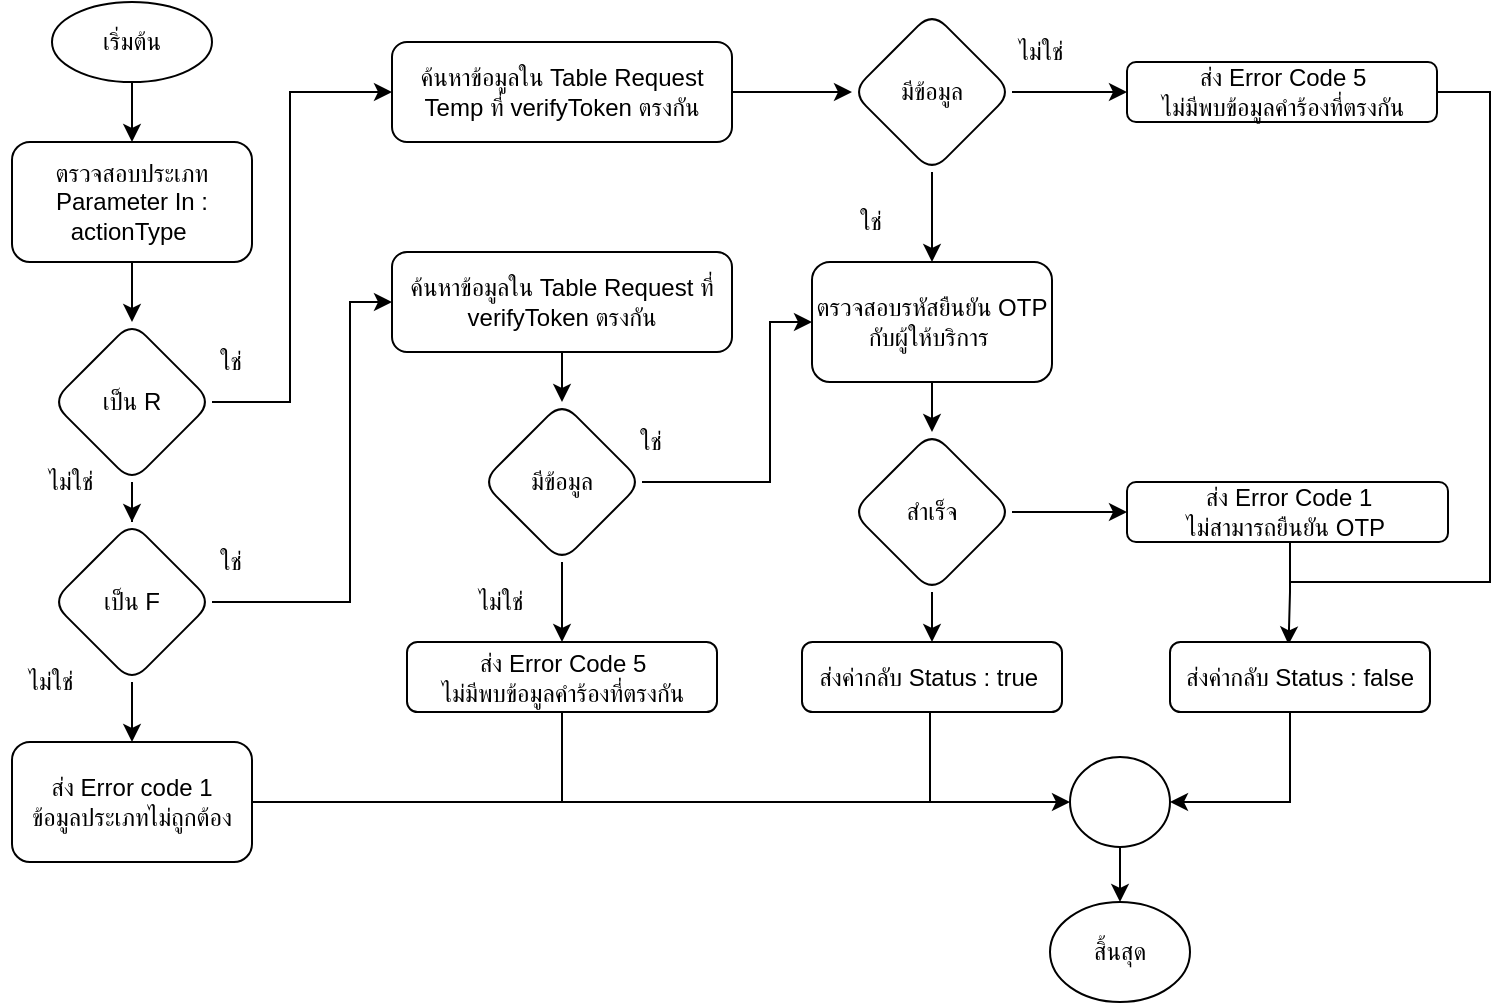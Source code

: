 <mxfile version="20.2.7" type="github">
  <diagram id="5tT6JGEHEpbYU6vvurMg" name="หน้า-1">
    <mxGraphModel dx="286" dy="655" grid="1" gridSize="10" guides="1" tooltips="1" connect="1" arrows="1" fold="1" page="1" pageScale="1" pageWidth="827" pageHeight="1169" math="0" shadow="0">
      <root>
        <mxCell id="0" />
        <mxCell id="1" parent="0" />
        <mxCell id="_IzJQ9_v8akHQBwBYt0i-96" value="" style="edgeStyle=orthogonalEdgeStyle;rounded=0;orthogonalLoop=1;jettySize=auto;html=1;" edge="1" parent="1" source="_IzJQ9_v8akHQBwBYt0i-1" target="_IzJQ9_v8akHQBwBYt0i-31">
          <mxGeometry relative="1" as="geometry" />
        </mxCell>
        <mxCell id="_IzJQ9_v8akHQBwBYt0i-1" value="เริ่มต้น" style="ellipse;whiteSpace=wrap;html=1;" vertex="1" parent="1">
          <mxGeometry x="901" y="30" width="80" height="40" as="geometry" />
        </mxCell>
        <mxCell id="_IzJQ9_v8akHQBwBYt0i-31" value="ตรวจสอบประเภท&lt;br&gt;Parameter In : actionType&amp;nbsp;" style="rounded=1;whiteSpace=wrap;html=1;" vertex="1" parent="1">
          <mxGeometry x="881" y="100" width="120" height="60" as="geometry" />
        </mxCell>
        <mxCell id="_IzJQ9_v8akHQBwBYt0i-98" value="" style="edgeStyle=orthogonalEdgeStyle;rounded=0;orthogonalLoop=1;jettySize=auto;html=1;" edge="1" parent="1" source="_IzJQ9_v8akHQBwBYt0i-34" target="_IzJQ9_v8akHQBwBYt0i-97">
          <mxGeometry relative="1" as="geometry" />
        </mxCell>
        <mxCell id="_IzJQ9_v8akHQBwBYt0i-34" value="เป็น R" style="rhombus;whiteSpace=wrap;html=1;rounded=1;" vertex="1" parent="1">
          <mxGeometry x="901" y="190" width="80" height="80" as="geometry" />
        </mxCell>
        <mxCell id="_IzJQ9_v8akHQBwBYt0i-30" value="" style="edgeStyle=orthogonalEdgeStyle;rounded=0;orthogonalLoop=1;jettySize=auto;html=1;exitX=0.5;exitY=1;exitDx=0;exitDy=0;" edge="1" parent="1" source="_IzJQ9_v8akHQBwBYt0i-31" target="_IzJQ9_v8akHQBwBYt0i-34">
          <mxGeometry relative="1" as="geometry" />
        </mxCell>
        <mxCell id="_IzJQ9_v8akHQBwBYt0i-121" value="" style="edgeStyle=orthogonalEdgeStyle;rounded=0;orthogonalLoop=1;jettySize=auto;html=1;endArrow=classic;endFill=1;" edge="1" parent="1" source="_IzJQ9_v8akHQBwBYt0i-51" target="_IzJQ9_v8akHQBwBYt0i-68">
          <mxGeometry relative="1" as="geometry" />
        </mxCell>
        <mxCell id="_IzJQ9_v8akHQBwBYt0i-51" value="" style="ellipse;whiteSpace=wrap;html=1;" vertex="1" parent="1">
          <mxGeometry x="1410" y="407.5" width="50" height="45" as="geometry" />
        </mxCell>
        <mxCell id="_IzJQ9_v8akHQBwBYt0i-68" value="สิ้นสุด" style="ellipse;whiteSpace=wrap;html=1;" vertex="1" parent="1">
          <mxGeometry x="1400" y="480" width="70" height="50" as="geometry" />
        </mxCell>
        <mxCell id="_IzJQ9_v8akHQBwBYt0i-87" style="edgeStyle=orthogonalEdgeStyle;rounded=0;orthogonalLoop=1;jettySize=auto;html=1;entryX=0;entryY=0.5;entryDx=0;entryDy=0;endArrow=classic;endFill=1;" edge="1" parent="1" source="_IzJQ9_v8akHQBwBYt0i-88" target="_IzJQ9_v8akHQBwBYt0i-51">
          <mxGeometry relative="1" as="geometry">
            <Array as="points">
              <mxPoint x="1340" y="430" />
            </Array>
          </mxGeometry>
        </mxCell>
        <mxCell id="_IzJQ9_v8akHQBwBYt0i-88" value="ส่งค่ากลับ Status : true&amp;nbsp;" style="rounded=1;whiteSpace=wrap;html=1;" vertex="1" parent="1">
          <mxGeometry x="1276" y="350" width="130" height="35" as="geometry" />
        </mxCell>
        <mxCell id="_IzJQ9_v8akHQBwBYt0i-33" style="edgeStyle=orthogonalEdgeStyle;rounded=0;orthogonalLoop=1;jettySize=auto;html=1;entryX=0;entryY=0.5;entryDx=0;entryDy=0;" edge="1" parent="1" source="_IzJQ9_v8akHQBwBYt0i-34" target="_IzJQ9_v8akHQBwBYt0i-72">
          <mxGeometry relative="1" as="geometry">
            <Array as="points">
              <mxPoint x="1020" y="230" />
              <mxPoint x="1020" y="75" />
            </Array>
          </mxGeometry>
        </mxCell>
        <mxCell id="_IzJQ9_v8akHQBwBYt0i-105" value="" style="edgeStyle=orthogonalEdgeStyle;rounded=0;orthogonalLoop=1;jettySize=auto;html=1;entryX=0;entryY=0.5;entryDx=0;entryDy=0;" edge="1" parent="1" source="_IzJQ9_v8akHQBwBYt0i-97" target="_IzJQ9_v8akHQBwBYt0i-110">
          <mxGeometry relative="1" as="geometry">
            <mxPoint x="1010" y="330.059" as="targetPoint" />
            <Array as="points">
              <mxPoint x="1050" y="330" />
              <mxPoint x="1050" y="180" />
            </Array>
          </mxGeometry>
        </mxCell>
        <mxCell id="_IzJQ9_v8akHQBwBYt0i-107" value="" style="edgeStyle=orthogonalEdgeStyle;rounded=0;orthogonalLoop=1;jettySize=auto;html=1;" edge="1" parent="1" source="_IzJQ9_v8akHQBwBYt0i-97" target="_IzJQ9_v8akHQBwBYt0i-106">
          <mxGeometry relative="1" as="geometry" />
        </mxCell>
        <mxCell id="_IzJQ9_v8akHQBwBYt0i-97" value="เป็น F" style="rhombus;whiteSpace=wrap;html=1;rounded=1;" vertex="1" parent="1">
          <mxGeometry x="901" y="290" width="80" height="80" as="geometry" />
        </mxCell>
        <mxCell id="_IzJQ9_v8akHQBwBYt0i-99" value="ใช่" style="text;html=1;align=center;verticalAlign=middle;resizable=0;points=[];autosize=1;strokeColor=none;fillColor=none;" vertex="1" parent="1">
          <mxGeometry x="970" y="195" width="40" height="30" as="geometry" />
        </mxCell>
        <mxCell id="_IzJQ9_v8akHQBwBYt0i-100" value="ไม่ใช่" style="text;html=1;align=center;verticalAlign=middle;resizable=0;points=[];autosize=1;strokeColor=none;fillColor=none;" vertex="1" parent="1">
          <mxGeometry x="885" y="255" width="50" height="30" as="geometry" />
        </mxCell>
        <mxCell id="_IzJQ9_v8akHQBwBYt0i-122" style="edgeStyle=orthogonalEdgeStyle;rounded=0;orthogonalLoop=1;jettySize=auto;html=1;endArrow=none;endFill=0;" edge="1" parent="1" source="_IzJQ9_v8akHQBwBYt0i-106">
          <mxGeometry relative="1" as="geometry">
            <mxPoint x="1340.0" y="430" as="targetPoint" />
          </mxGeometry>
        </mxCell>
        <mxCell id="_IzJQ9_v8akHQBwBYt0i-106" value="ส่ง Error code 1&lt;br&gt;ข้อมูลประเภทไม่ถูกต้อง" style="whiteSpace=wrap;html=1;rounded=1;" vertex="1" parent="1">
          <mxGeometry x="881" y="400" width="120" height="60" as="geometry" />
        </mxCell>
        <mxCell id="_IzJQ9_v8akHQBwBYt0i-108" value="ใช่" style="text;html=1;align=center;verticalAlign=middle;resizable=0;points=[];autosize=1;strokeColor=none;fillColor=none;" vertex="1" parent="1">
          <mxGeometry x="970" y="295" width="40" height="30" as="geometry" />
        </mxCell>
        <mxCell id="_IzJQ9_v8akHQBwBYt0i-109" value="ไม่ใช่" style="text;html=1;align=center;verticalAlign=middle;resizable=0;points=[];autosize=1;strokeColor=none;fillColor=none;" vertex="1" parent="1">
          <mxGeometry x="875" y="355" width="50" height="30" as="geometry" />
        </mxCell>
        <mxCell id="_IzJQ9_v8akHQBwBYt0i-72" value="ค้นหาข้อมูลใน Table Request Temp ที่ verifyToken ตรงกัน" style="rounded=1;whiteSpace=wrap;html=1;" vertex="1" parent="1">
          <mxGeometry x="1071" y="50" width="170" height="50" as="geometry" />
        </mxCell>
        <mxCell id="_IzJQ9_v8akHQBwBYt0i-73" value="มีข้อมูล" style="rhombus;whiteSpace=wrap;html=1;rounded=1;" vertex="1" parent="1">
          <mxGeometry x="1301" y="35" width="80" height="80" as="geometry" />
        </mxCell>
        <mxCell id="_IzJQ9_v8akHQBwBYt0i-74" value="" style="edgeStyle=orthogonalEdgeStyle;rounded=0;orthogonalLoop=1;jettySize=auto;html=1;" edge="1" parent="1" source="_IzJQ9_v8akHQBwBYt0i-72" target="_IzJQ9_v8akHQBwBYt0i-73">
          <mxGeometry relative="1" as="geometry" />
        </mxCell>
        <mxCell id="_IzJQ9_v8akHQBwBYt0i-76" value="ตรวจสอบรหัสยืนยัน OTP กับผู้ให้บริการ&amp;nbsp;" style="whiteSpace=wrap;html=1;rounded=1;" vertex="1" parent="1">
          <mxGeometry x="1281" y="160" width="120" height="60" as="geometry" />
        </mxCell>
        <mxCell id="_IzJQ9_v8akHQBwBYt0i-77" value="" style="edgeStyle=orthogonalEdgeStyle;rounded=0;orthogonalLoop=1;jettySize=auto;html=1;" edge="1" parent="1" source="_IzJQ9_v8akHQBwBYt0i-73" target="_IzJQ9_v8akHQBwBYt0i-76">
          <mxGeometry relative="1" as="geometry">
            <Array as="points">
              <mxPoint x="1341" y="130" />
              <mxPoint x="1341" y="130" />
            </Array>
          </mxGeometry>
        </mxCell>
        <mxCell id="_IzJQ9_v8akHQBwBYt0i-117" value="" style="edgeStyle=orthogonalEdgeStyle;rounded=0;orthogonalLoop=1;jettySize=auto;html=1;endArrow=classic;endFill=1;" edge="1" parent="1" source="_IzJQ9_v8akHQBwBYt0i-78" target="_IzJQ9_v8akHQBwBYt0i-88">
          <mxGeometry relative="1" as="geometry" />
        </mxCell>
        <mxCell id="_IzJQ9_v8akHQBwBYt0i-78" value="สำเร็จ" style="rhombus;whiteSpace=wrap;html=1;rounded=1;" vertex="1" parent="1">
          <mxGeometry x="1301" y="245" width="80" height="80" as="geometry" />
        </mxCell>
        <mxCell id="_IzJQ9_v8akHQBwBYt0i-79" value="" style="edgeStyle=orthogonalEdgeStyle;rounded=0;orthogonalLoop=1;jettySize=auto;html=1;entryX=0.5;entryY=0;entryDx=0;entryDy=0;" edge="1" parent="1" source="_IzJQ9_v8akHQBwBYt0i-76" target="_IzJQ9_v8akHQBwBYt0i-78">
          <mxGeometry relative="1" as="geometry">
            <Array as="points">
              <mxPoint x="1391" y="200" />
              <mxPoint x="1391" y="200" />
            </Array>
          </mxGeometry>
        </mxCell>
        <mxCell id="_IzJQ9_v8akHQBwBYt0i-119" style="edgeStyle=orthogonalEdgeStyle;rounded=0;orthogonalLoop=1;jettySize=auto;html=1;entryX=0.456;entryY=0.035;entryDx=0;entryDy=0;entryPerimeter=0;endArrow=classic;endFill=1;" edge="1" parent="1" source="_IzJQ9_v8akHQBwBYt0i-81" target="_IzJQ9_v8akHQBwBYt0i-90">
          <mxGeometry relative="1" as="geometry">
            <Array as="points">
              <mxPoint x="1520" y="325" />
              <mxPoint x="1519" y="325" />
            </Array>
          </mxGeometry>
        </mxCell>
        <mxCell id="_IzJQ9_v8akHQBwBYt0i-81" value="ส่ง Error Code 1&lt;br&gt;ไม่สามารถยืนยัน OTP&amp;nbsp;" style="whiteSpace=wrap;html=1;rounded=1;" vertex="1" parent="1">
          <mxGeometry x="1438.5" y="270" width="160.5" height="30" as="geometry" />
        </mxCell>
        <mxCell id="_IzJQ9_v8akHQBwBYt0i-82" value="" style="edgeStyle=orthogonalEdgeStyle;rounded=0;orthogonalLoop=1;jettySize=auto;html=1;" edge="1" parent="1" source="_IzJQ9_v8akHQBwBYt0i-78" target="_IzJQ9_v8akHQBwBYt0i-81">
          <mxGeometry relative="1" as="geometry" />
        </mxCell>
        <mxCell id="_IzJQ9_v8akHQBwBYt0i-83" value="ไม่ใช่" style="text;html=1;align=center;verticalAlign=middle;resizable=0;points=[];autosize=1;strokeColor=none;fillColor=none;" vertex="1" parent="1">
          <mxGeometry x="1370" y="40" width="50" height="30" as="geometry" />
        </mxCell>
        <mxCell id="_IzJQ9_v8akHQBwBYt0i-116" style="edgeStyle=orthogonalEdgeStyle;rounded=0;orthogonalLoop=1;jettySize=auto;html=1;endArrow=none;endFill=0;" edge="1" parent="1" source="_IzJQ9_v8akHQBwBYt0i-85">
          <mxGeometry relative="1" as="geometry">
            <mxPoint x="1520" y="320" as="targetPoint" />
            <Array as="points">
              <mxPoint x="1620" y="75" />
              <mxPoint x="1620" y="320" />
              <mxPoint x="1520" y="320" />
            </Array>
          </mxGeometry>
        </mxCell>
        <mxCell id="_IzJQ9_v8akHQBwBYt0i-85" value="ส่ง Error Code 5&lt;br&gt;ไม่มีพบข้อมูลคำร้องที่ตรงกัน" style="rounded=1;whiteSpace=wrap;html=1;" vertex="1" parent="1">
          <mxGeometry x="1438.5" y="60" width="155" height="30" as="geometry" />
        </mxCell>
        <mxCell id="_IzJQ9_v8akHQBwBYt0i-86" value="" style="edgeStyle=orthogonalEdgeStyle;rounded=0;orthogonalLoop=1;jettySize=auto;html=1;" edge="1" parent="1" source="_IzJQ9_v8akHQBwBYt0i-73" target="_IzJQ9_v8akHQBwBYt0i-85">
          <mxGeometry relative="1" as="geometry" />
        </mxCell>
        <mxCell id="_IzJQ9_v8akHQBwBYt0i-112" value="" style="edgeStyle=orthogonalEdgeStyle;rounded=0;orthogonalLoop=1;jettySize=auto;html=1;" edge="1" parent="1" source="_IzJQ9_v8akHQBwBYt0i-110" target="_IzJQ9_v8akHQBwBYt0i-111">
          <mxGeometry relative="1" as="geometry" />
        </mxCell>
        <mxCell id="_IzJQ9_v8akHQBwBYt0i-110" value="ค้นหาข้อมูลใน Table Request ที่ verifyToken ตรงกัน" style="rounded=1;whiteSpace=wrap;html=1;" vertex="1" parent="1">
          <mxGeometry x="1071" y="155" width="170" height="50" as="geometry" />
        </mxCell>
        <mxCell id="_IzJQ9_v8akHQBwBYt0i-113" style="edgeStyle=orthogonalEdgeStyle;rounded=0;orthogonalLoop=1;jettySize=auto;html=1;entryX=0;entryY=0.5;entryDx=0;entryDy=0;" edge="1" parent="1" source="_IzJQ9_v8akHQBwBYt0i-111" target="_IzJQ9_v8akHQBwBYt0i-76">
          <mxGeometry relative="1" as="geometry">
            <Array as="points">
              <mxPoint x="1260" y="270" />
              <mxPoint x="1260" y="190" />
            </Array>
          </mxGeometry>
        </mxCell>
        <mxCell id="_IzJQ9_v8akHQBwBYt0i-115" value="" style="edgeStyle=orthogonalEdgeStyle;rounded=0;orthogonalLoop=1;jettySize=auto;html=1;" edge="1" parent="1" source="_IzJQ9_v8akHQBwBYt0i-111" target="_IzJQ9_v8akHQBwBYt0i-114">
          <mxGeometry relative="1" as="geometry" />
        </mxCell>
        <mxCell id="_IzJQ9_v8akHQBwBYt0i-111" value="มีข้อมูล" style="rhombus;whiteSpace=wrap;html=1;rounded=1;" vertex="1" parent="1">
          <mxGeometry x="1116" y="230" width="80" height="80" as="geometry" />
        </mxCell>
        <mxCell id="_IzJQ9_v8akHQBwBYt0i-123" style="edgeStyle=orthogonalEdgeStyle;rounded=0;orthogonalLoop=1;jettySize=auto;html=1;endArrow=none;endFill=0;" edge="1" parent="1" source="_IzJQ9_v8akHQBwBYt0i-114">
          <mxGeometry relative="1" as="geometry">
            <mxPoint x="1156.0" y="430" as="targetPoint" />
          </mxGeometry>
        </mxCell>
        <mxCell id="_IzJQ9_v8akHQBwBYt0i-114" value="ส่ง Error Code 5&lt;br&gt;ไม่มีพบข้อมูลคำร้องที่ตรงกัน" style="rounded=1;whiteSpace=wrap;html=1;" vertex="1" parent="1">
          <mxGeometry x="1078.5" y="350" width="155" height="35" as="geometry" />
        </mxCell>
        <mxCell id="_IzJQ9_v8akHQBwBYt0i-120" style="edgeStyle=orthogonalEdgeStyle;rounded=0;orthogonalLoop=1;jettySize=auto;html=1;entryX=1;entryY=0.5;entryDx=0;entryDy=0;endArrow=classic;endFill=1;" edge="1" parent="1" source="_IzJQ9_v8akHQBwBYt0i-90" target="_IzJQ9_v8akHQBwBYt0i-51">
          <mxGeometry relative="1" as="geometry">
            <Array as="points">
              <mxPoint x="1520" y="430" />
            </Array>
          </mxGeometry>
        </mxCell>
        <mxCell id="_IzJQ9_v8akHQBwBYt0i-90" value="ส่งค่ากลับ Status : false" style="rounded=1;whiteSpace=wrap;html=1;" vertex="1" parent="1">
          <mxGeometry x="1460" y="350" width="130" height="35" as="geometry" />
        </mxCell>
        <mxCell id="_IzJQ9_v8akHQBwBYt0i-124" value="ใช่" style="text;html=1;align=center;verticalAlign=middle;resizable=0;points=[];autosize=1;strokeColor=none;fillColor=none;" vertex="1" parent="1">
          <mxGeometry x="1180" y="235" width="40" height="30" as="geometry" />
        </mxCell>
        <mxCell id="_IzJQ9_v8akHQBwBYt0i-125" value="ไม่ใช่" style="text;html=1;align=center;verticalAlign=middle;resizable=0;points=[];autosize=1;strokeColor=none;fillColor=none;" vertex="1" parent="1">
          <mxGeometry x="1100" y="315" width="50" height="30" as="geometry" />
        </mxCell>
        <mxCell id="_IzJQ9_v8akHQBwBYt0i-126" value="ใช่" style="text;html=1;align=center;verticalAlign=middle;resizable=0;points=[];autosize=1;strokeColor=none;fillColor=none;" vertex="1" parent="1">
          <mxGeometry x="1290" y="125" width="40" height="30" as="geometry" />
        </mxCell>
      </root>
    </mxGraphModel>
  </diagram>
</mxfile>
